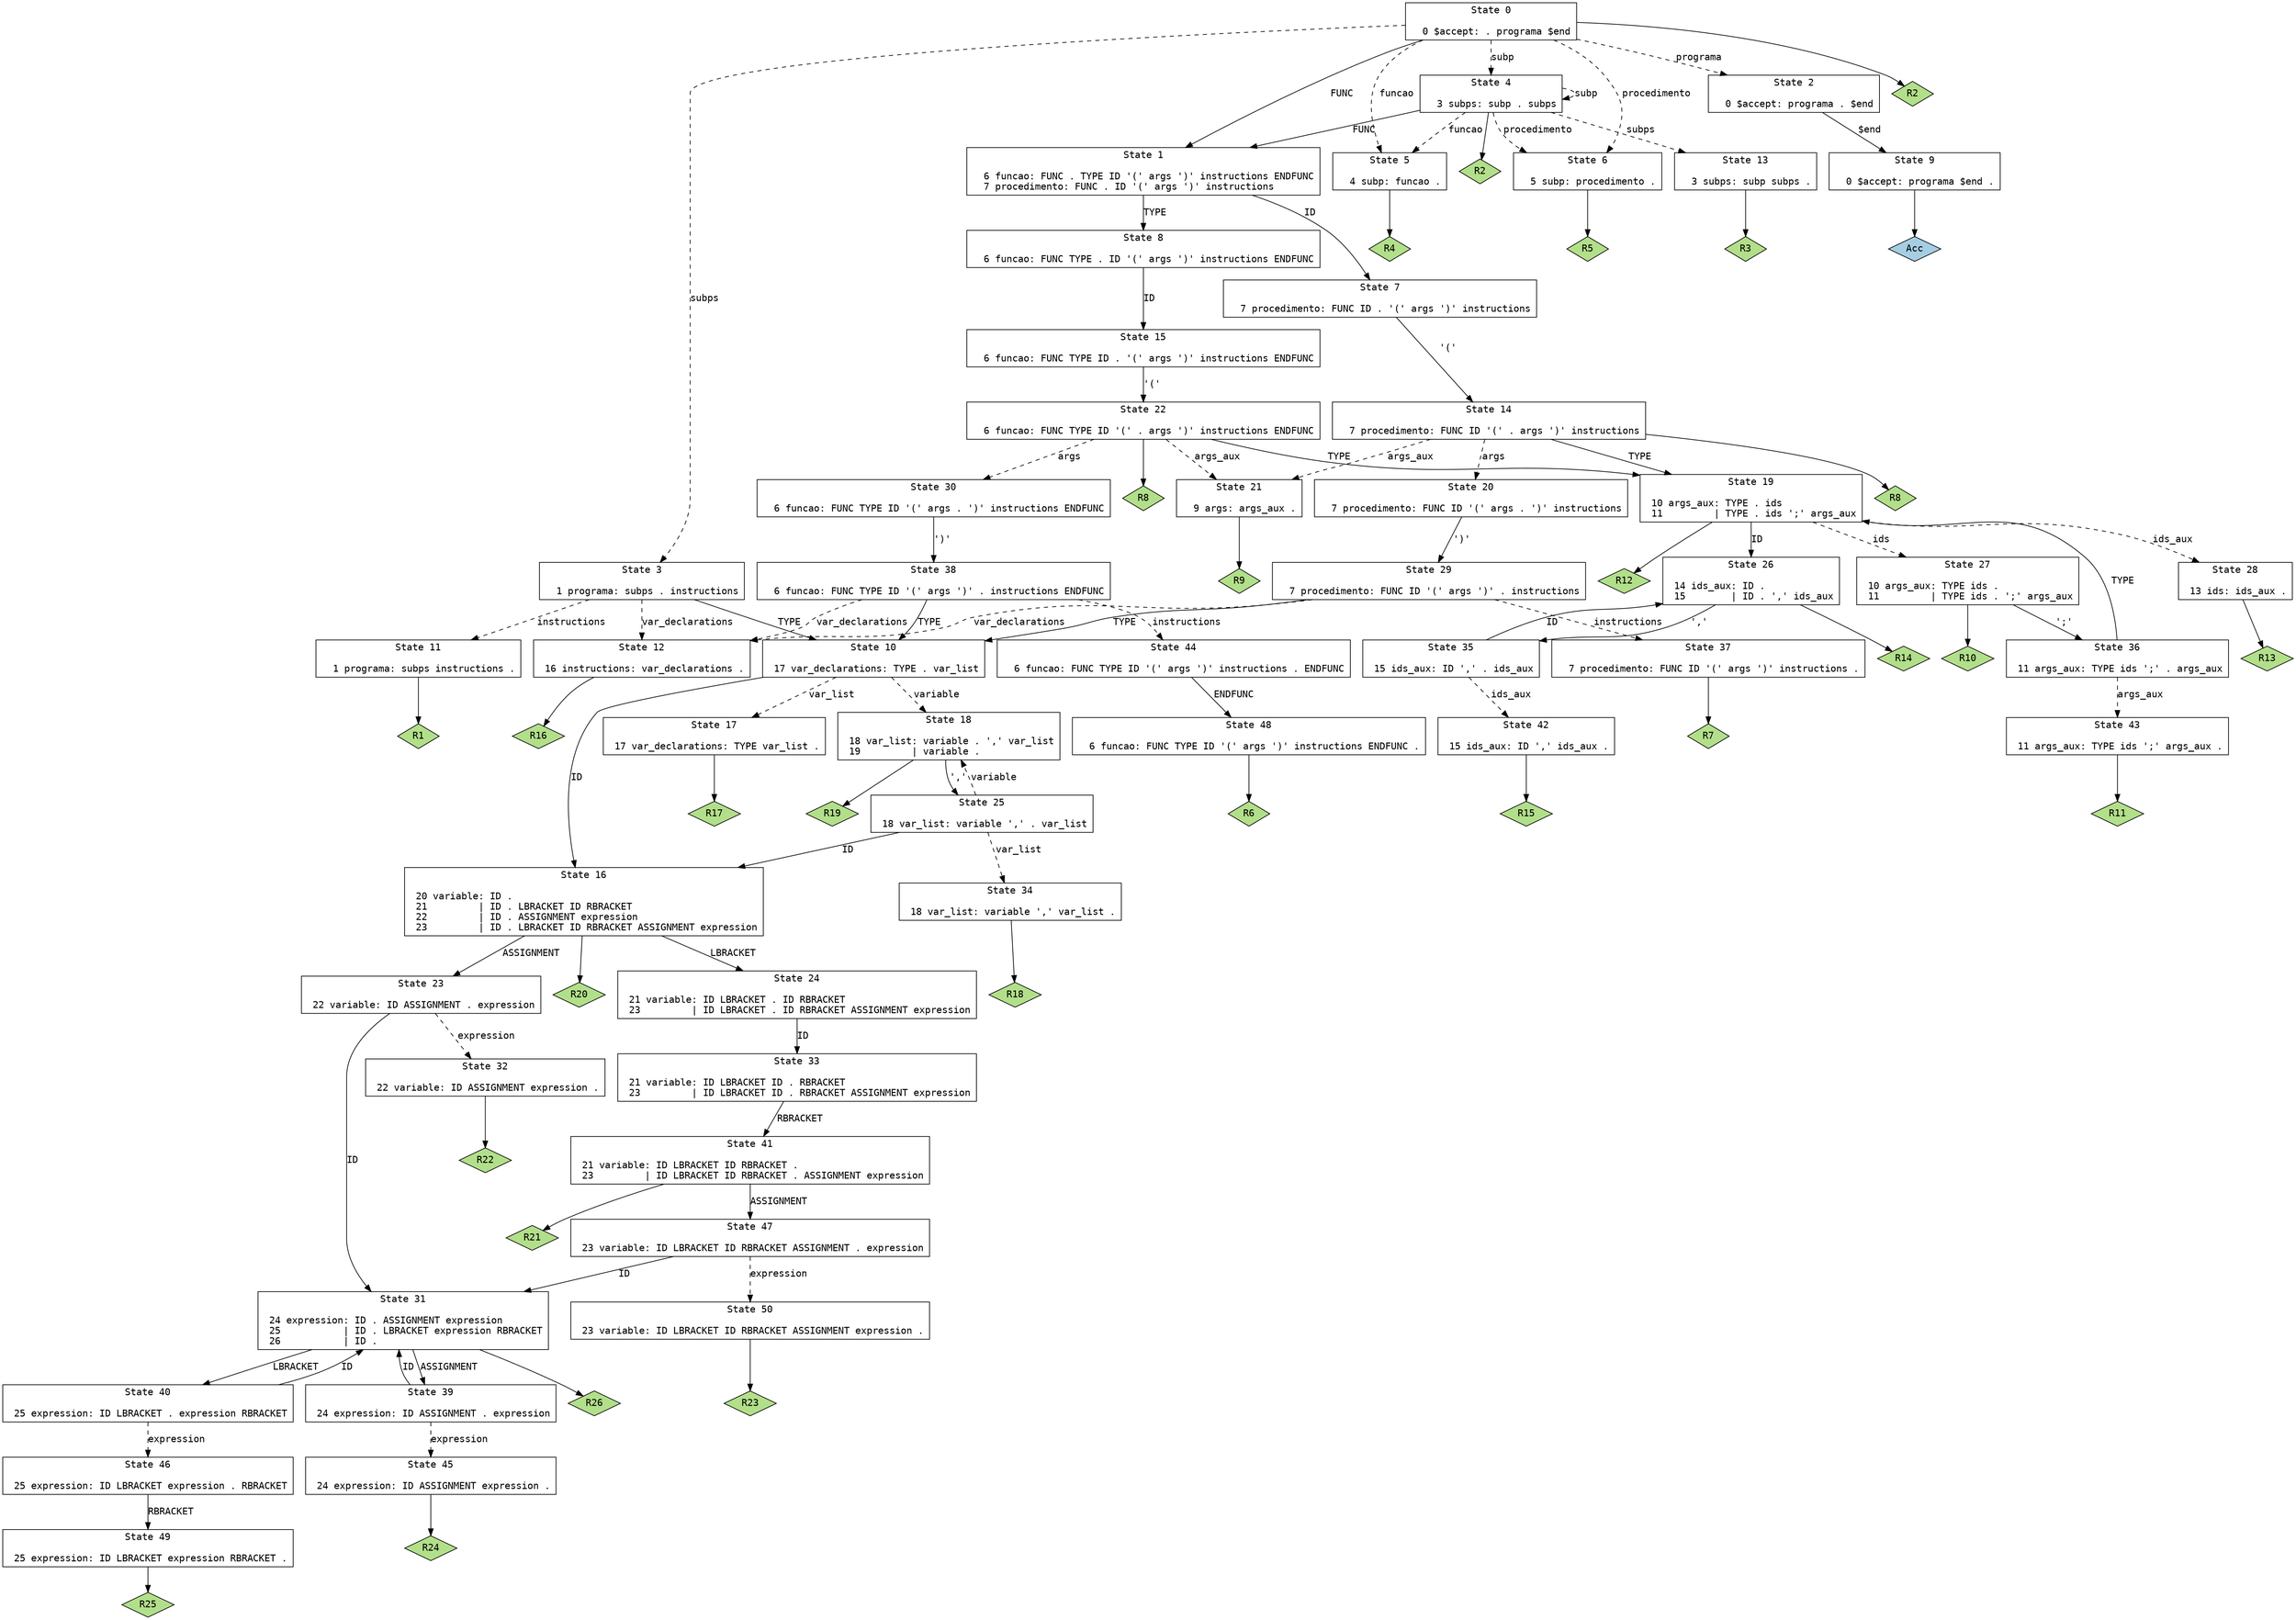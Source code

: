 // Generated by GNU Bison 3.5.1.
// Report bugs to <bug-bison@gnu.org>.
// Home page: <https://www.gnu.org/software/bison/>.

digraph "parser.y"
{
  node [fontname = courier, shape = box, colorscheme = paired6]
  edge [fontname = courier]

  0 [label="State 0\n\l  0 $accept: . programa $end\l"]
  0 -> 1 [style=solid label="FUNC"]
  0 -> 2 [style=dashed label="programa"]
  0 -> 3 [style=dashed label="subps"]
  0 -> 4 [style=dashed label="subp"]
  0 -> 5 [style=dashed label="funcao"]
  0 -> 6 [style=dashed label="procedimento"]
  0 -> "0R2" [style=solid]
 "0R2" [label="R2", fillcolor=3, shape=diamond, style=filled]
  1 [label="State 1\n\l  6 funcao: FUNC . TYPE ID '(' args ')' instructions ENDFUNC\l  7 procedimento: FUNC . ID '(' args ')' instructions\l"]
  1 -> 7 [style=solid label="ID"]
  1 -> 8 [style=solid label="TYPE"]
  2 [label="State 2\n\l  0 $accept: programa . $end\l"]
  2 -> 9 [style=solid label="$end"]
  3 [label="State 3\n\l  1 programa: subps . instructions\l"]
  3 -> 10 [style=solid label="TYPE"]
  3 -> 11 [style=dashed label="instructions"]
  3 -> 12 [style=dashed label="var_declarations"]
  4 [label="State 4\n\l  3 subps: subp . subps\l"]
  4 -> 1 [style=solid label="FUNC"]
  4 -> 13 [style=dashed label="subps"]
  4 -> 4 [style=dashed label="subp"]
  4 -> 5 [style=dashed label="funcao"]
  4 -> 6 [style=dashed label="procedimento"]
  4 -> "4R2" [style=solid]
 "4R2" [label="R2", fillcolor=3, shape=diamond, style=filled]
  5 [label="State 5\n\l  4 subp: funcao .\l"]
  5 -> "5R4" [style=solid]
 "5R4" [label="R4", fillcolor=3, shape=diamond, style=filled]
  6 [label="State 6\n\l  5 subp: procedimento .\l"]
  6 -> "6R5" [style=solid]
 "6R5" [label="R5", fillcolor=3, shape=diamond, style=filled]
  7 [label="State 7\n\l  7 procedimento: FUNC ID . '(' args ')' instructions\l"]
  7 -> 14 [style=solid label="'('"]
  8 [label="State 8\n\l  6 funcao: FUNC TYPE . ID '(' args ')' instructions ENDFUNC\l"]
  8 -> 15 [style=solid label="ID"]
  9 [label="State 9\n\l  0 $accept: programa $end .\l"]
  9 -> "9R0" [style=solid]
 "9R0" [label="Acc", fillcolor=1, shape=diamond, style=filled]
  10 [label="State 10\n\l 17 var_declarations: TYPE . var_list\l"]
  10 -> 16 [style=solid label="ID"]
  10 -> 17 [style=dashed label="var_list"]
  10 -> 18 [style=dashed label="variable"]
  11 [label="State 11\n\l  1 programa: subps instructions .\l"]
  11 -> "11R1" [style=solid]
 "11R1" [label="R1", fillcolor=3, shape=diamond, style=filled]
  12 [label="State 12\n\l 16 instructions: var_declarations .\l"]
  12 -> "12R16" [style=solid]
 "12R16" [label="R16", fillcolor=3, shape=diamond, style=filled]
  13 [label="State 13\n\l  3 subps: subp subps .\l"]
  13 -> "13R3" [style=solid]
 "13R3" [label="R3", fillcolor=3, shape=diamond, style=filled]
  14 [label="State 14\n\l  7 procedimento: FUNC ID '(' . args ')' instructions\l"]
  14 -> 19 [style=solid label="TYPE"]
  14 -> 20 [style=dashed label="args"]
  14 -> 21 [style=dashed label="args_aux"]
  14 -> "14R8" [style=solid]
 "14R8" [label="R8", fillcolor=3, shape=diamond, style=filled]
  15 [label="State 15\n\l  6 funcao: FUNC TYPE ID . '(' args ')' instructions ENDFUNC\l"]
  15 -> 22 [style=solid label="'('"]
  16 [label="State 16\n\l 20 variable: ID .\l 21         | ID . LBRACKET ID RBRACKET\l 22         | ID . ASSIGNMENT expression\l 23         | ID . LBRACKET ID RBRACKET ASSIGNMENT expression\l"]
  16 -> 23 [style=solid label="ASSIGNMENT"]
  16 -> 24 [style=solid label="LBRACKET"]
  16 -> "16R20" [style=solid]
 "16R20" [label="R20", fillcolor=3, shape=diamond, style=filled]
  17 [label="State 17\n\l 17 var_declarations: TYPE var_list .\l"]
  17 -> "17R17" [style=solid]
 "17R17" [label="R17", fillcolor=3, shape=diamond, style=filled]
  18 [label="State 18\n\l 18 var_list: variable . ',' var_list\l 19         | variable .\l"]
  18 -> 25 [style=solid label="','"]
  18 -> "18R19" [style=solid]
 "18R19" [label="R19", fillcolor=3, shape=diamond, style=filled]
  19 [label="State 19\n\l 10 args_aux: TYPE . ids\l 11         | TYPE . ids ';' args_aux\l"]
  19 -> 26 [style=solid label="ID"]
  19 -> 27 [style=dashed label="ids"]
  19 -> 28 [style=dashed label="ids_aux"]
  19 -> "19R12" [style=solid]
 "19R12" [label="R12", fillcolor=3, shape=diamond, style=filled]
  20 [label="State 20\n\l  7 procedimento: FUNC ID '(' args . ')' instructions\l"]
  20 -> 29 [style=solid label="')'"]
  21 [label="State 21\n\l  9 args: args_aux .\l"]
  21 -> "21R9" [style=solid]
 "21R9" [label="R9", fillcolor=3, shape=diamond, style=filled]
  22 [label="State 22\n\l  6 funcao: FUNC TYPE ID '(' . args ')' instructions ENDFUNC\l"]
  22 -> 19 [style=solid label="TYPE"]
  22 -> 30 [style=dashed label="args"]
  22 -> 21 [style=dashed label="args_aux"]
  22 -> "22R8" [style=solid]
 "22R8" [label="R8", fillcolor=3, shape=diamond, style=filled]
  23 [label="State 23\n\l 22 variable: ID ASSIGNMENT . expression\l"]
  23 -> 31 [style=solid label="ID"]
  23 -> 32 [style=dashed label="expression"]
  24 [label="State 24\n\l 21 variable: ID LBRACKET . ID RBRACKET\l 23         | ID LBRACKET . ID RBRACKET ASSIGNMENT expression\l"]
  24 -> 33 [style=solid label="ID"]
  25 [label="State 25\n\l 18 var_list: variable ',' . var_list\l"]
  25 -> 16 [style=solid label="ID"]
  25 -> 34 [style=dashed label="var_list"]
  25 -> 18 [style=dashed label="variable"]
  26 [label="State 26\n\l 14 ids_aux: ID .\l 15        | ID . ',' ids_aux\l"]
  26 -> 35 [style=solid label="','"]
  26 -> "26R14" [style=solid]
 "26R14" [label="R14", fillcolor=3, shape=diamond, style=filled]
  27 [label="State 27\n\l 10 args_aux: TYPE ids .\l 11         | TYPE ids . ';' args_aux\l"]
  27 -> 36 [style=solid label="';'"]
  27 -> "27R10" [style=solid]
 "27R10" [label="R10", fillcolor=3, shape=diamond, style=filled]
  28 [label="State 28\n\l 13 ids: ids_aux .\l"]
  28 -> "28R13" [style=solid]
 "28R13" [label="R13", fillcolor=3, shape=diamond, style=filled]
  29 [label="State 29\n\l  7 procedimento: FUNC ID '(' args ')' . instructions\l"]
  29 -> 10 [style=solid label="TYPE"]
  29 -> 37 [style=dashed label="instructions"]
  29 -> 12 [style=dashed label="var_declarations"]
  30 [label="State 30\n\l  6 funcao: FUNC TYPE ID '(' args . ')' instructions ENDFUNC\l"]
  30 -> 38 [style=solid label="')'"]
  31 [label="State 31\n\l 24 expression: ID . ASSIGNMENT expression\l 25           | ID . LBRACKET expression RBRACKET\l 26           | ID .\l"]
  31 -> 39 [style=solid label="ASSIGNMENT"]
  31 -> 40 [style=solid label="LBRACKET"]
  31 -> "31R26" [style=solid]
 "31R26" [label="R26", fillcolor=3, shape=diamond, style=filled]
  32 [label="State 32\n\l 22 variable: ID ASSIGNMENT expression .\l"]
  32 -> "32R22" [style=solid]
 "32R22" [label="R22", fillcolor=3, shape=diamond, style=filled]
  33 [label="State 33\n\l 21 variable: ID LBRACKET ID . RBRACKET\l 23         | ID LBRACKET ID . RBRACKET ASSIGNMENT expression\l"]
  33 -> 41 [style=solid label="RBRACKET"]
  34 [label="State 34\n\l 18 var_list: variable ',' var_list .\l"]
  34 -> "34R18" [style=solid]
 "34R18" [label="R18", fillcolor=3, shape=diamond, style=filled]
  35 [label="State 35\n\l 15 ids_aux: ID ',' . ids_aux\l"]
  35 -> 26 [style=solid label="ID"]
  35 -> 42 [style=dashed label="ids_aux"]
  36 [label="State 36\n\l 11 args_aux: TYPE ids ';' . args_aux\l"]
  36 -> 19 [style=solid label="TYPE"]
  36 -> 43 [style=dashed label="args_aux"]
  37 [label="State 37\n\l  7 procedimento: FUNC ID '(' args ')' instructions .\l"]
  37 -> "37R7" [style=solid]
 "37R7" [label="R7", fillcolor=3, shape=diamond, style=filled]
  38 [label="State 38\n\l  6 funcao: FUNC TYPE ID '(' args ')' . instructions ENDFUNC\l"]
  38 -> 10 [style=solid label="TYPE"]
  38 -> 44 [style=dashed label="instructions"]
  38 -> 12 [style=dashed label="var_declarations"]
  39 [label="State 39\n\l 24 expression: ID ASSIGNMENT . expression\l"]
  39 -> 31 [style=solid label="ID"]
  39 -> 45 [style=dashed label="expression"]
  40 [label="State 40\n\l 25 expression: ID LBRACKET . expression RBRACKET\l"]
  40 -> 31 [style=solid label="ID"]
  40 -> 46 [style=dashed label="expression"]
  41 [label="State 41\n\l 21 variable: ID LBRACKET ID RBRACKET .\l 23         | ID LBRACKET ID RBRACKET . ASSIGNMENT expression\l"]
  41 -> 47 [style=solid label="ASSIGNMENT"]
  41 -> "41R21" [style=solid]
 "41R21" [label="R21", fillcolor=3, shape=diamond, style=filled]
  42 [label="State 42\n\l 15 ids_aux: ID ',' ids_aux .\l"]
  42 -> "42R15" [style=solid]
 "42R15" [label="R15", fillcolor=3, shape=diamond, style=filled]
  43 [label="State 43\n\l 11 args_aux: TYPE ids ';' args_aux .\l"]
  43 -> "43R11" [style=solid]
 "43R11" [label="R11", fillcolor=3, shape=diamond, style=filled]
  44 [label="State 44\n\l  6 funcao: FUNC TYPE ID '(' args ')' instructions . ENDFUNC\l"]
  44 -> 48 [style=solid label="ENDFUNC"]
  45 [label="State 45\n\l 24 expression: ID ASSIGNMENT expression .\l"]
  45 -> "45R24" [style=solid]
 "45R24" [label="R24", fillcolor=3, shape=diamond, style=filled]
  46 [label="State 46\n\l 25 expression: ID LBRACKET expression . RBRACKET\l"]
  46 -> 49 [style=solid label="RBRACKET"]
  47 [label="State 47\n\l 23 variable: ID LBRACKET ID RBRACKET ASSIGNMENT . expression\l"]
  47 -> 31 [style=solid label="ID"]
  47 -> 50 [style=dashed label="expression"]
  48 [label="State 48\n\l  6 funcao: FUNC TYPE ID '(' args ')' instructions ENDFUNC .\l"]
  48 -> "48R6" [style=solid]
 "48R6" [label="R6", fillcolor=3, shape=diamond, style=filled]
  49 [label="State 49\n\l 25 expression: ID LBRACKET expression RBRACKET .\l"]
  49 -> "49R25" [style=solid]
 "49R25" [label="R25", fillcolor=3, shape=diamond, style=filled]
  50 [label="State 50\n\l 23 variable: ID LBRACKET ID RBRACKET ASSIGNMENT expression .\l"]
  50 -> "50R23" [style=solid]
 "50R23" [label="R23", fillcolor=3, shape=diamond, style=filled]
}
